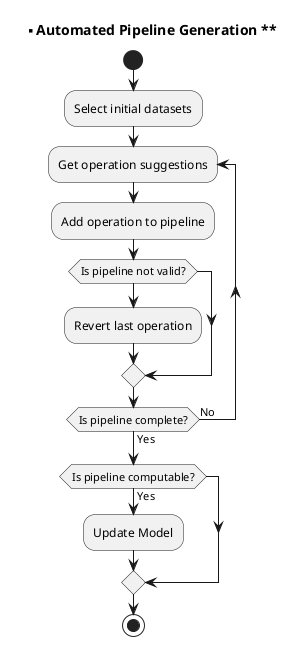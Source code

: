@startuml
'https://plantuml.com/activity-diagram-beta

title ** Automated Pipeline Generation **

!select = "Select initial datasets"
!get_ops = "Get operation suggestions"
!add_op = "Add operation to pipeline"
!validate = "Validate pipeline"
!perplexity = "Calculate perplexity"
!execute = "Execute pipeline"
!next = "Generate next pipeline"
'
'(*) --> "select"
'"select" --> "get_ops"
'"get_ops" --> "add_op"
'"add_op" --> "validate"
'
'partition "Validation Steps" {
'	"validate" -right-> "perplexity"
'	"perplexity" --> "execute"
'	"execute" --> "..."
'}
'

start
:select;

repeat :get_ops;
	:add_op;
	if (Is pipeline not valid?) then
		:Revert last operation;
	endif
repeat while (Is pipeline complete?) is (No) not (Yes)

if (Is pipeline computable?) is (Yes) then
:Update Model;
endif
stop

@enduml
